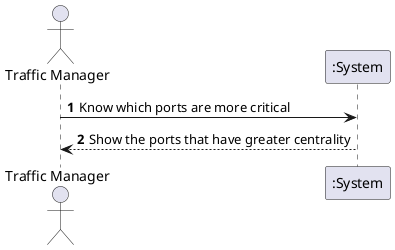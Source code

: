@startuml
autonumber
'hide footbox
actor "Traffic Manager" as ADM

participant ":System" as Sys

ADM -> Sys : Know which ports are more critical
Sys --> ADM : Show the ports that have greater centrality


@enduml